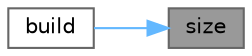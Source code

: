digraph "size"
{
 // INTERACTIVE_SVG=YES
 // LATEX_PDF_SIZE
  bgcolor="transparent";
  edge [fontname=Helvetica,fontsize=10,labelfontname=Helvetica,labelfontsize=10];
  node [fontname=Helvetica,fontsize=10,shape=box,height=0.2,width=0.4];
  rankdir="RL";
  Node1 [label="size",height=0.2,width=0.4,color="gray40", fillcolor="grey60", style="filled", fontcolor="black",tooltip="returns the number of subtrades in the strategy"];
  Node1 -> Node2 [dir="back",color="steelblue1",style="solid"];
  Node2 [label="build",height=0.2,width=0.4,color="grey40", fillcolor="white", style="filled",URL="$classore_1_1data_1_1_composite_trade.html#af7b69d5b18d278257927e32b10a23ee6",tooltip="Build QuantLib/QuantExt instrument, link pricing engine."];
}
